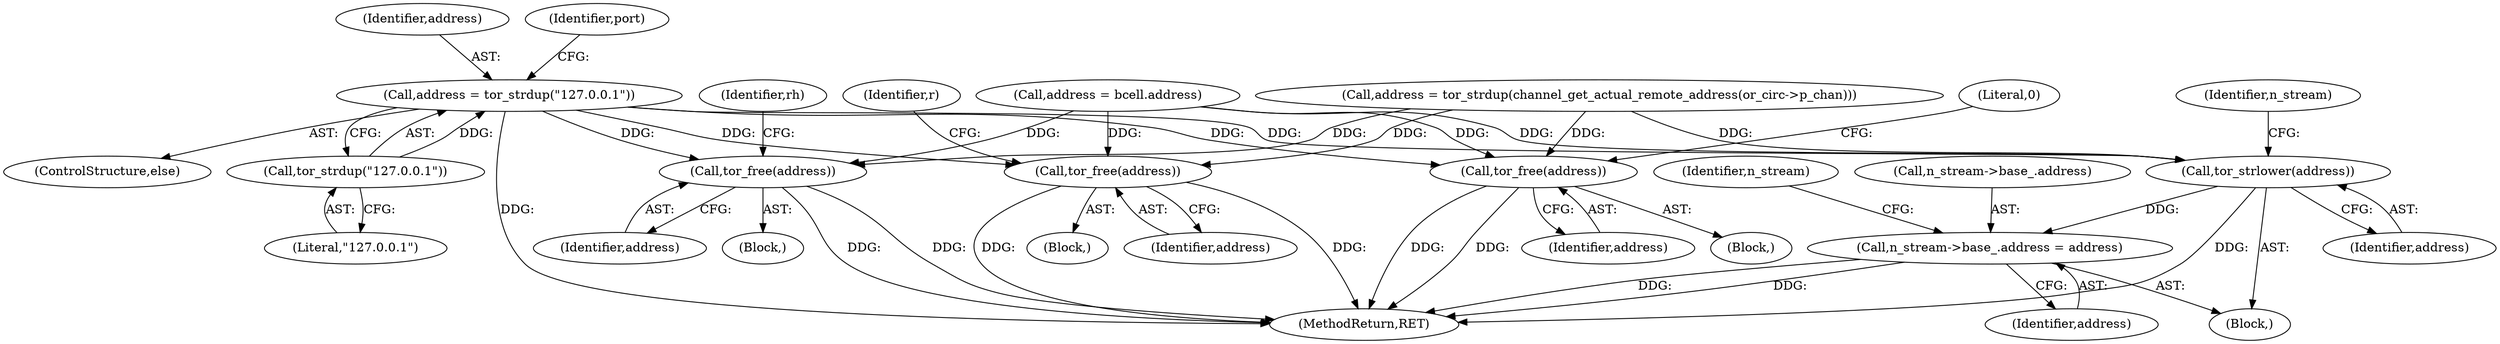 digraph "0_tor_79b59a2dfcb68897ee89d98587d09e55f07e68d7@API" {
"1000352" [label="(Call,address = tor_strdup(\"127.0.0.1\"))"];
"1000354" [label="(Call,tor_strdup(\"127.0.0.1\"))"];
"1000396" [label="(Call,tor_free(address))"];
"1000536" [label="(Call,tor_free(address))"];
"1000591" [label="(Call,tor_free(address))"];
"1000595" [label="(Call,tor_strlower(address))"];
"1000597" [label="(Call,n_stream->base_.address = address)"];
"1000594" [label="(Literal,0)"];
"1000697" [label="(MethodReturn,RET)"];
"1000124" [label="(Block,)"];
"1000344" [label="(Call,address = tor_strdup(channel_get_actual_remote_address(or_circ->p_chan)))"];
"1000540" [label="(Identifier,r)"];
"1000466" [label="(Block,)"];
"1000354" [label="(Call,tor_strdup(\"127.0.0.1\"))"];
"1000241" [label="(Call,address = bcell.address)"];
"1000595" [label="(Call,tor_strlower(address))"];
"1000607" [label="(Identifier,n_stream)"];
"1000598" [label="(Call,n_stream->base_.address)"];
"1000591" [label="(Call,tor_free(address))"];
"1000600" [label="(Identifier,n_stream)"];
"1000355" [label="(Literal,\"127.0.0.1\")"];
"1000353" [label="(Identifier,address)"];
"1000395" [label="(Block,)"];
"1000596" [label="(Identifier,address)"];
"1000513" [label="(Block,)"];
"1000400" [label="(Identifier,rh)"];
"1000603" [label="(Identifier,address)"];
"1000352" [label="(Call,address = tor_strdup(\"127.0.0.1\"))"];
"1000351" [label="(ControlStructure,else)"];
"1000357" [label="(Identifier,port)"];
"1000397" [label="(Identifier,address)"];
"1000396" [label="(Call,tor_free(address))"];
"1000537" [label="(Identifier,address)"];
"1000597" [label="(Call,n_stream->base_.address = address)"];
"1000592" [label="(Identifier,address)"];
"1000536" [label="(Call,tor_free(address))"];
"1000352" -> "1000351"  [label="AST: "];
"1000352" -> "1000354"  [label="CFG: "];
"1000353" -> "1000352"  [label="AST: "];
"1000354" -> "1000352"  [label="AST: "];
"1000357" -> "1000352"  [label="CFG: "];
"1000352" -> "1000697"  [label="DDG: "];
"1000354" -> "1000352"  [label="DDG: "];
"1000352" -> "1000396"  [label="DDG: "];
"1000352" -> "1000536"  [label="DDG: "];
"1000352" -> "1000591"  [label="DDG: "];
"1000352" -> "1000595"  [label="DDG: "];
"1000354" -> "1000355"  [label="CFG: "];
"1000355" -> "1000354"  [label="AST: "];
"1000396" -> "1000395"  [label="AST: "];
"1000396" -> "1000397"  [label="CFG: "];
"1000397" -> "1000396"  [label="AST: "];
"1000400" -> "1000396"  [label="CFG: "];
"1000396" -> "1000697"  [label="DDG: "];
"1000396" -> "1000697"  [label="DDG: "];
"1000241" -> "1000396"  [label="DDG: "];
"1000344" -> "1000396"  [label="DDG: "];
"1000536" -> "1000513"  [label="AST: "];
"1000536" -> "1000537"  [label="CFG: "];
"1000537" -> "1000536"  [label="AST: "];
"1000540" -> "1000536"  [label="CFG: "];
"1000536" -> "1000697"  [label="DDG: "];
"1000536" -> "1000697"  [label="DDG: "];
"1000241" -> "1000536"  [label="DDG: "];
"1000344" -> "1000536"  [label="DDG: "];
"1000591" -> "1000466"  [label="AST: "];
"1000591" -> "1000592"  [label="CFG: "];
"1000592" -> "1000591"  [label="AST: "];
"1000594" -> "1000591"  [label="CFG: "];
"1000591" -> "1000697"  [label="DDG: "];
"1000591" -> "1000697"  [label="DDG: "];
"1000241" -> "1000591"  [label="DDG: "];
"1000344" -> "1000591"  [label="DDG: "];
"1000595" -> "1000124"  [label="AST: "];
"1000595" -> "1000596"  [label="CFG: "];
"1000596" -> "1000595"  [label="AST: "];
"1000600" -> "1000595"  [label="CFG: "];
"1000595" -> "1000697"  [label="DDG: "];
"1000241" -> "1000595"  [label="DDG: "];
"1000344" -> "1000595"  [label="DDG: "];
"1000595" -> "1000597"  [label="DDG: "];
"1000597" -> "1000124"  [label="AST: "];
"1000597" -> "1000603"  [label="CFG: "];
"1000598" -> "1000597"  [label="AST: "];
"1000603" -> "1000597"  [label="AST: "];
"1000607" -> "1000597"  [label="CFG: "];
"1000597" -> "1000697"  [label="DDG: "];
"1000597" -> "1000697"  [label="DDG: "];
}
